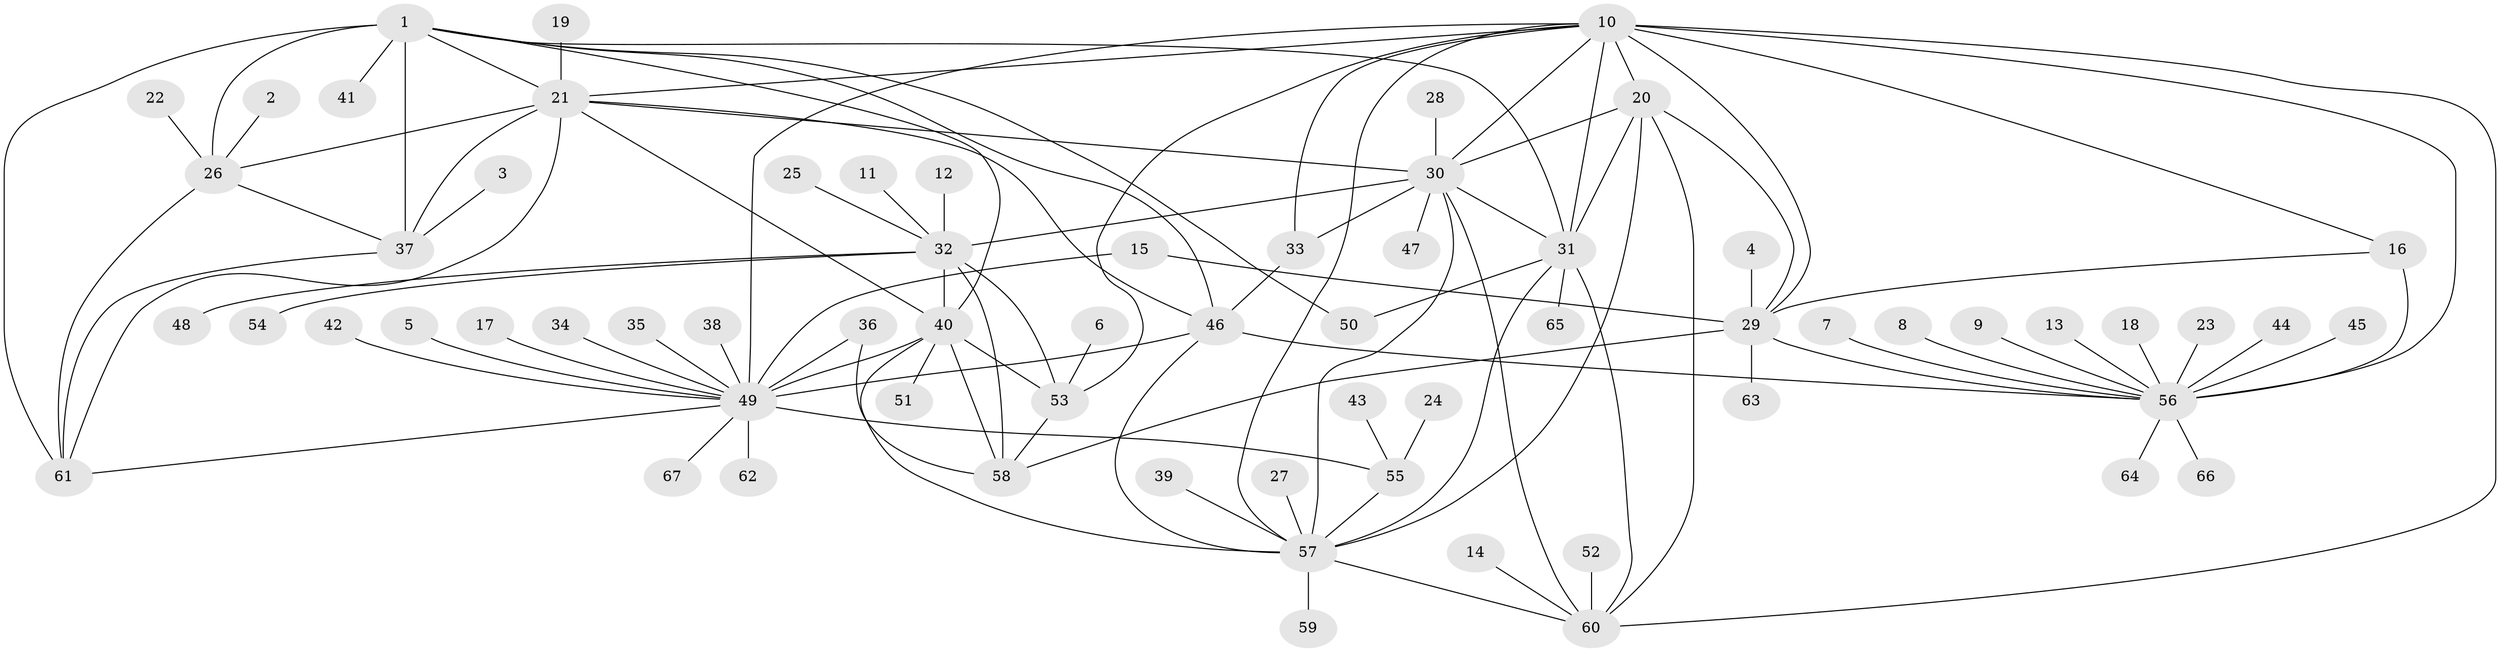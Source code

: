 // original degree distribution, {10: 0.03731343283582089, 11: 0.022388059701492536, 7: 0.022388059701492536, 8: 0.07462686567164178, 9: 0.022388059701492536, 5: 0.022388059701492536, 6: 0.022388059701492536, 12: 0.007462686567164179, 13: 0.007462686567164179, 3: 0.029850746268656716, 1: 0.5597014925373134, 4: 0.014925373134328358, 2: 0.15671641791044777}
// Generated by graph-tools (version 1.1) at 2025/50/03/09/25 03:50:28]
// undirected, 67 vertices, 108 edges
graph export_dot {
graph [start="1"]
  node [color=gray90,style=filled];
  1;
  2;
  3;
  4;
  5;
  6;
  7;
  8;
  9;
  10;
  11;
  12;
  13;
  14;
  15;
  16;
  17;
  18;
  19;
  20;
  21;
  22;
  23;
  24;
  25;
  26;
  27;
  28;
  29;
  30;
  31;
  32;
  33;
  34;
  35;
  36;
  37;
  38;
  39;
  40;
  41;
  42;
  43;
  44;
  45;
  46;
  47;
  48;
  49;
  50;
  51;
  52;
  53;
  54;
  55;
  56;
  57;
  58;
  59;
  60;
  61;
  62;
  63;
  64;
  65;
  66;
  67;
  1 -- 21 [weight=2.0];
  1 -- 26 [weight=2.0];
  1 -- 31 [weight=1.0];
  1 -- 37 [weight=2.0];
  1 -- 40 [weight=1.0];
  1 -- 41 [weight=1.0];
  1 -- 46 [weight=1.0];
  1 -- 50 [weight=1.0];
  1 -- 61 [weight=2.0];
  2 -- 26 [weight=1.0];
  3 -- 37 [weight=1.0];
  4 -- 29 [weight=1.0];
  5 -- 49 [weight=1.0];
  6 -- 53 [weight=1.0];
  7 -- 56 [weight=1.0];
  8 -- 56 [weight=1.0];
  9 -- 56 [weight=1.0];
  10 -- 16 [weight=1.0];
  10 -- 20 [weight=1.0];
  10 -- 21 [weight=1.0];
  10 -- 29 [weight=1.0];
  10 -- 30 [weight=1.0];
  10 -- 31 [weight=1.0];
  10 -- 33 [weight=1.0];
  10 -- 49 [weight=1.0];
  10 -- 53 [weight=1.0];
  10 -- 56 [weight=3.0];
  10 -- 57 [weight=1.0];
  10 -- 60 [weight=1.0];
  11 -- 32 [weight=1.0];
  12 -- 32 [weight=1.0];
  13 -- 56 [weight=1.0];
  14 -- 60 [weight=1.0];
  15 -- 29 [weight=1.0];
  15 -- 49 [weight=1.0];
  16 -- 29 [weight=1.0];
  16 -- 56 [weight=3.0];
  17 -- 49 [weight=1.0];
  18 -- 56 [weight=1.0];
  19 -- 21 [weight=1.0];
  20 -- 29 [weight=1.0];
  20 -- 30 [weight=1.0];
  20 -- 31 [weight=1.0];
  20 -- 57 [weight=1.0];
  20 -- 60 [weight=1.0];
  21 -- 26 [weight=1.0];
  21 -- 30 [weight=1.0];
  21 -- 37 [weight=1.0];
  21 -- 40 [weight=1.0];
  21 -- 46 [weight=1.0];
  21 -- 61 [weight=1.0];
  22 -- 26 [weight=1.0];
  23 -- 56 [weight=1.0];
  24 -- 55 [weight=1.0];
  25 -- 32 [weight=1.0];
  26 -- 37 [weight=1.0];
  26 -- 61 [weight=1.0];
  27 -- 57 [weight=1.0];
  28 -- 30 [weight=1.0];
  29 -- 56 [weight=3.0];
  29 -- 58 [weight=1.0];
  29 -- 63 [weight=1.0];
  30 -- 31 [weight=1.0];
  30 -- 32 [weight=1.0];
  30 -- 33 [weight=1.0];
  30 -- 47 [weight=1.0];
  30 -- 57 [weight=1.0];
  30 -- 60 [weight=1.0];
  31 -- 50 [weight=1.0];
  31 -- 57 [weight=1.0];
  31 -- 60 [weight=1.0];
  31 -- 65 [weight=1.0];
  32 -- 40 [weight=3.0];
  32 -- 48 [weight=1.0];
  32 -- 53 [weight=3.0];
  32 -- 54 [weight=1.0];
  32 -- 58 [weight=3.0];
  33 -- 46 [weight=1.0];
  34 -- 49 [weight=1.0];
  35 -- 49 [weight=1.0];
  36 -- 49 [weight=1.0];
  36 -- 58 [weight=1.0];
  37 -- 61 [weight=1.0];
  38 -- 49 [weight=1.0];
  39 -- 57 [weight=1.0];
  40 -- 49 [weight=1.0];
  40 -- 51 [weight=1.0];
  40 -- 53 [weight=1.0];
  40 -- 57 [weight=1.0];
  40 -- 58 [weight=1.0];
  42 -- 49 [weight=1.0];
  43 -- 55 [weight=1.0];
  44 -- 56 [weight=1.0];
  45 -- 56 [weight=1.0];
  46 -- 49 [weight=1.0];
  46 -- 56 [weight=1.0];
  46 -- 57 [weight=1.0];
  49 -- 55 [weight=5.0];
  49 -- 61 [weight=1.0];
  49 -- 62 [weight=1.0];
  49 -- 67 [weight=1.0];
  52 -- 60 [weight=1.0];
  53 -- 58 [weight=1.0];
  55 -- 57 [weight=1.0];
  56 -- 64 [weight=1.0];
  56 -- 66 [weight=1.0];
  57 -- 59 [weight=1.0];
  57 -- 60 [weight=1.0];
}
